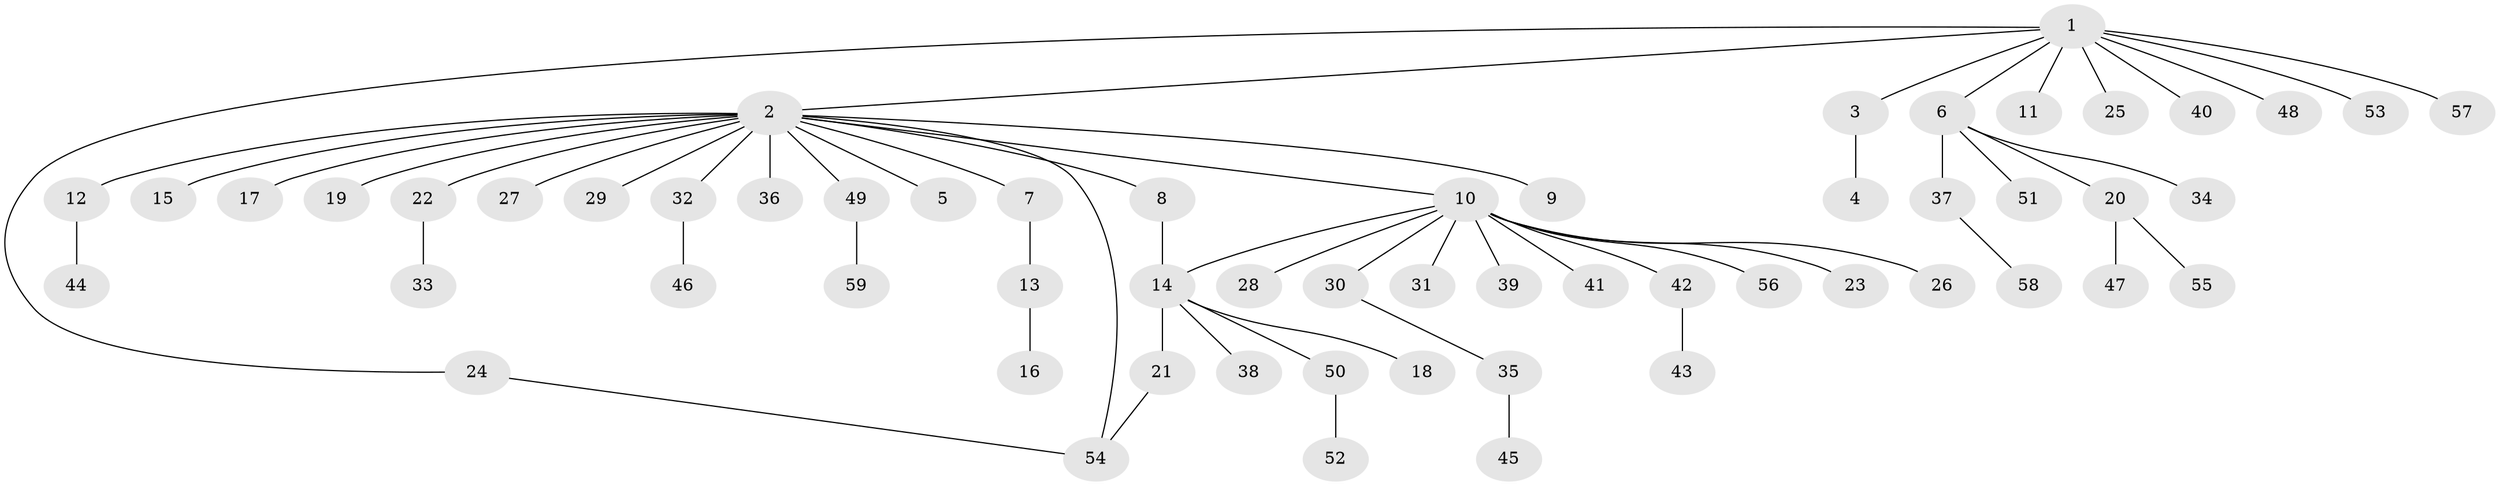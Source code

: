 // coarse degree distribution, {9: 0.022727272727272728, 16: 0.022727272727272728, 1: 0.75, 5: 0.045454545454545456, 2: 0.11363636363636363, 11: 0.022727272727272728, 3: 0.022727272727272728}
// Generated by graph-tools (version 1.1) at 2025/51/02/27/25 19:51:55]
// undirected, 59 vertices, 61 edges
graph export_dot {
graph [start="1"]
  node [color=gray90,style=filled];
  1;
  2;
  3;
  4;
  5;
  6;
  7;
  8;
  9;
  10;
  11;
  12;
  13;
  14;
  15;
  16;
  17;
  18;
  19;
  20;
  21;
  22;
  23;
  24;
  25;
  26;
  27;
  28;
  29;
  30;
  31;
  32;
  33;
  34;
  35;
  36;
  37;
  38;
  39;
  40;
  41;
  42;
  43;
  44;
  45;
  46;
  47;
  48;
  49;
  50;
  51;
  52;
  53;
  54;
  55;
  56;
  57;
  58;
  59;
  1 -- 2;
  1 -- 3;
  1 -- 6;
  1 -- 11;
  1 -- 24;
  1 -- 25;
  1 -- 40;
  1 -- 48;
  1 -- 53;
  1 -- 57;
  2 -- 5;
  2 -- 7;
  2 -- 8;
  2 -- 9;
  2 -- 10;
  2 -- 12;
  2 -- 15;
  2 -- 17;
  2 -- 19;
  2 -- 22;
  2 -- 27;
  2 -- 29;
  2 -- 32;
  2 -- 36;
  2 -- 49;
  2 -- 54;
  3 -- 4;
  6 -- 20;
  6 -- 34;
  6 -- 37;
  6 -- 51;
  7 -- 13;
  8 -- 14;
  10 -- 14;
  10 -- 23;
  10 -- 26;
  10 -- 28;
  10 -- 30;
  10 -- 31;
  10 -- 39;
  10 -- 41;
  10 -- 42;
  10 -- 56;
  12 -- 44;
  13 -- 16;
  14 -- 18;
  14 -- 21;
  14 -- 38;
  14 -- 50;
  20 -- 47;
  20 -- 55;
  21 -- 54;
  22 -- 33;
  24 -- 54;
  30 -- 35;
  32 -- 46;
  35 -- 45;
  37 -- 58;
  42 -- 43;
  49 -- 59;
  50 -- 52;
}
